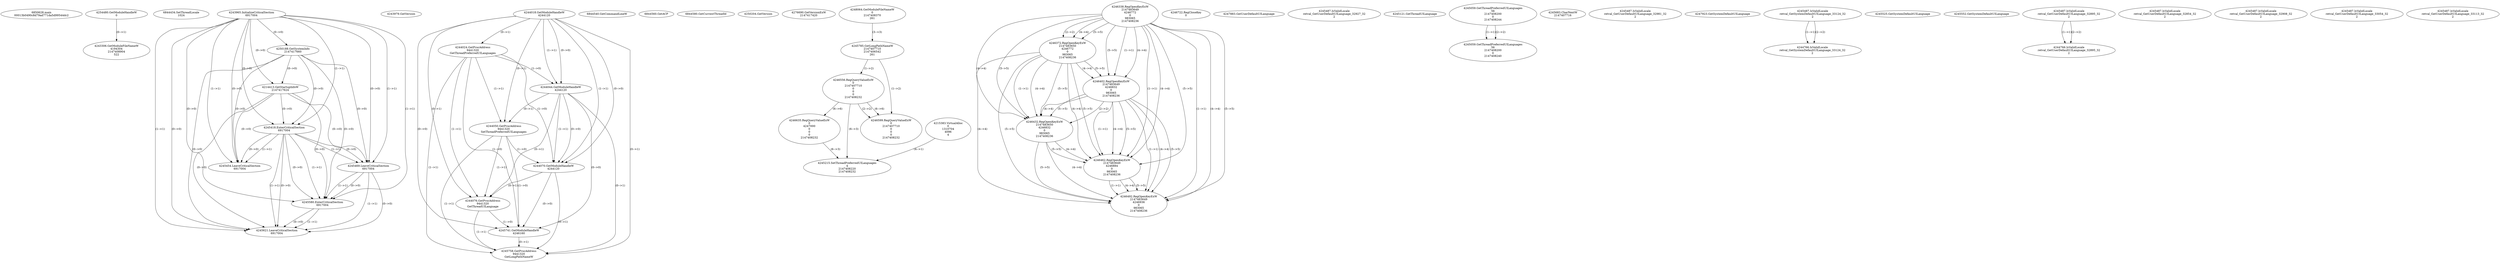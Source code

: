// Global SCDG with merge call
digraph {
	0 [label="6850628.main
00013b0490c8d79ad771da5d99544dc2"]
	1 [label="4254480.GetModuleHandleW
0"]
	2 [label="6844434.SetThreadLocale
1024"]
	3 [label="4243965.InitializeCriticalSection
6917004"]
	4 [label="4243979.GetVersion
"]
	5 [label="4244018.GetModuleHandleW
4244120"]
	6 [label="4244024.GetProcAddress
9441320
GetThreadPreferredUILanguages"]
	5 -> 6 [label="(0-->1)"]
	7 [label="4244044.GetModuleHandleW
4244120"]
	5 -> 7 [label="(1-->1)"]
	5 -> 7 [label="(0-->0)"]
	6 -> 7 [label="(1-->0)"]
	8 [label="4244050.GetProcAddress
9441320
SetThreadPreferredUILanguages"]
	5 -> 8 [label="(0-->1)"]
	6 -> 8 [label="(1-->1)"]
	7 -> 8 [label="(0-->1)"]
	9 [label="4244070.GetModuleHandleW
4244120"]
	5 -> 9 [label="(1-->1)"]
	7 -> 9 [label="(1-->1)"]
	5 -> 9 [label="(0-->0)"]
	6 -> 9 [label="(1-->0)"]
	7 -> 9 [label="(0-->0)"]
	8 -> 9 [label="(1-->0)"]
	10 [label="4244076.GetProcAddress
9441320
GetThreadUILanguage"]
	5 -> 10 [label="(0-->1)"]
	6 -> 10 [label="(1-->1)"]
	7 -> 10 [label="(0-->1)"]
	8 -> 10 [label="(1-->1)"]
	9 -> 10 [label="(0-->1)"]
	11 [label="4250188.GetSystemInfo
2147417660"]
	3 -> 11 [label="(0-->0)"]
	12 [label="6844540.GetCommandLineW
"]
	13 [label="4214413.GetStartupInfoW
2147417624"]
	3 -> 13 [label="(0-->0)"]
	11 -> 13 [label="(0-->0)"]
	14 [label="6844560.GetACP
"]
	15 [label="6844580.GetCurrentThreadId
"]
	16 [label="4250204.GetVersion
"]
	17 [label="4276690.GetVersionExW
2147417420"]
	18 [label="4243306.GetModuleFileNameW
4194304
2147408904
522"]
	1 -> 18 [label="(0-->1)"]
	19 [label="4248064.GetModuleFileNameW
0
2147408370
261"]
	20 [label="4215383.VirtualAlloc
0
1310704
4096
4"]
	21 [label="4246338.RegOpenKeyExW
2147483649
4246772
0
983065
2147408236"]
	22 [label="4246372.RegOpenKeyExW
2147483650
4246772
0
983065
2147408236"]
	21 -> 22 [label="(2-->2)"]
	21 -> 22 [label="(4-->4)"]
	21 -> 22 [label="(5-->5)"]
	23 [label="4246402.RegOpenKeyExW
2147483649
4246832
0
983065
2147408236"]
	21 -> 23 [label="(1-->1)"]
	21 -> 23 [label="(4-->4)"]
	22 -> 23 [label="(4-->4)"]
	21 -> 23 [label="(5-->5)"]
	22 -> 23 [label="(5-->5)"]
	24 [label="4245741.GetModuleHandleW
4246160"]
	5 -> 24 [label="(0-->0)"]
	6 -> 24 [label="(1-->0)"]
	7 -> 24 [label="(0-->0)"]
	8 -> 24 [label="(1-->0)"]
	9 -> 24 [label="(0-->0)"]
	10 -> 24 [label="(1-->0)"]
	25 [label="4245758.GetProcAddress
9441320
GetLongPathNameW"]
	5 -> 25 [label="(0-->1)"]
	6 -> 25 [label="(1-->1)"]
	7 -> 25 [label="(0-->1)"]
	8 -> 25 [label="(1-->1)"]
	9 -> 25 [label="(0-->1)"]
	10 -> 25 [label="(1-->1)"]
	24 -> 25 [label="(0-->1)"]
	26 [label="4245785.GetLongPathNameW
2147407710
2147406542
261"]
	19 -> 26 [label="(3-->3)"]
	27 [label="4246556.RegQueryValueExW
0
2147407710
0
0
0
2147408232"]
	26 -> 27 [label="(1-->2)"]
	28 [label="4246635.RegQueryValueExW
0
4247000
0
0
0
2147408232"]
	27 -> 28 [label="(6-->6)"]
	29 [label="4246722.RegCloseKey
0"]
	30 [label="4247883.GetUserDefaultUILanguage
"]
	31 [label="4245418.EnterCriticalSection
6917004"]
	3 -> 31 [label="(1-->1)"]
	3 -> 31 [label="(0-->0)"]
	11 -> 31 [label="(0-->0)"]
	13 -> 31 [label="(0-->0)"]
	32 [label="4245469.LeaveCriticalSection
6917004"]
	3 -> 32 [label="(1-->1)"]
	31 -> 32 [label="(1-->1)"]
	3 -> 32 [label="(0-->0)"]
	11 -> 32 [label="(0-->0)"]
	13 -> 32 [label="(0-->0)"]
	31 -> 32 [label="(0-->0)"]
	33 [label="4245487.IsValidLocale
retval_GetUserDefaultUILanguage_32927_32
2"]
	34 [label="4245121.GetThreadUILanguage
"]
	35 [label="4245059.GetThreadPreferredUILanguages
56
2147408200
0
2147408244"]
	36 [label="4245215.SetThreadPreferredUILanguages
4
2147408220
2147408232"]
	20 -> 36 [label="(4-->1)"]
	27 -> 36 [label="(6-->3)"]
	28 -> 36 [label="(6-->3)"]
	37 [label="4245059.GetThreadPreferredUILanguages
56
2147408200
0
2147408240"]
	35 -> 37 [label="(1-->1)"]
	35 -> 37 [label="(2-->2)"]
	38 [label="4246432.RegOpenKeyExW
2147483650
4246832
0
983065
2147408236"]
	22 -> 38 [label="(1-->1)"]
	23 -> 38 [label="(2-->2)"]
	21 -> 38 [label="(4-->4)"]
	22 -> 38 [label="(4-->4)"]
	23 -> 38 [label="(4-->4)"]
	21 -> 38 [label="(5-->5)"]
	22 -> 38 [label="(5-->5)"]
	23 -> 38 [label="(5-->5)"]
	39 [label="4245683.CharNextW
2147407716"]
	40 [label="4246599.RegQueryValueExW
0
2147407710
0
0
0
2147408232"]
	26 -> 40 [label="(1-->2)"]
	27 -> 40 [label="(2-->2)"]
	27 -> 40 [label="(6-->6)"]
	41 [label="4246462.RegOpenKeyExW
2147483649
4246884
0
983065
2147408236"]
	21 -> 41 [label="(1-->1)"]
	23 -> 41 [label="(1-->1)"]
	21 -> 41 [label="(4-->4)"]
	22 -> 41 [label="(4-->4)"]
	23 -> 41 [label="(4-->4)"]
	38 -> 41 [label="(4-->4)"]
	21 -> 41 [label="(5-->5)"]
	22 -> 41 [label="(5-->5)"]
	23 -> 41 [label="(5-->5)"]
	38 -> 41 [label="(5-->5)"]
	42 [label="4245487.IsValidLocale
retval_GetUserDefaultUILanguage_32981_32
2"]
	43 [label="4245580.EnterCriticalSection
6917004"]
	3 -> 43 [label="(1-->1)"]
	31 -> 43 [label="(1-->1)"]
	32 -> 43 [label="(1-->1)"]
	3 -> 43 [label="(0-->0)"]
	11 -> 43 [label="(0-->0)"]
	13 -> 43 [label="(0-->0)"]
	31 -> 43 [label="(0-->0)"]
	32 -> 43 [label="(0-->0)"]
	44 [label="4245621.LeaveCriticalSection
6917004"]
	3 -> 44 [label="(1-->1)"]
	31 -> 44 [label="(1-->1)"]
	32 -> 44 [label="(1-->1)"]
	43 -> 44 [label="(1-->1)"]
	3 -> 44 [label="(0-->0)"]
	11 -> 44 [label="(0-->0)"]
	13 -> 44 [label="(0-->0)"]
	31 -> 44 [label="(0-->0)"]
	32 -> 44 [label="(0-->0)"]
	43 -> 44 [label="(0-->0)"]
	45 [label="4246492.RegOpenKeyExW
2147483649
4246936
0
983065
2147408236"]
	21 -> 45 [label="(1-->1)"]
	23 -> 45 [label="(1-->1)"]
	41 -> 45 [label="(1-->1)"]
	21 -> 45 [label="(4-->4)"]
	22 -> 45 [label="(4-->4)"]
	23 -> 45 [label="(4-->4)"]
	38 -> 45 [label="(4-->4)"]
	41 -> 45 [label="(4-->4)"]
	21 -> 45 [label="(5-->5)"]
	22 -> 45 [label="(5-->5)"]
	23 -> 45 [label="(5-->5)"]
	38 -> 45 [label="(5-->5)"]
	41 -> 45 [label="(5-->5)"]
	46 [label="4245454.LeaveCriticalSection
6917004"]
	3 -> 46 [label="(1-->1)"]
	31 -> 46 [label="(1-->1)"]
	3 -> 46 [label="(0-->0)"]
	11 -> 46 [label="(0-->0)"]
	13 -> 46 [label="(0-->0)"]
	31 -> 46 [label="(0-->0)"]
	47 [label="4247923.GetSystemDefaultUILanguage
"]
	48 [label="4245487.IsValidLocale
retval_GetSystemDefaultUILanguage_33124_32
2"]
	49 [label="4244766.IsValidLocale
retval_GetSystemDefaultUILanguage_33124_32
2"]
	48 -> 49 [label="(1-->1)"]
	48 -> 49 [label="(2-->2)"]
	50 [label="4245525.GetSystemDefaultUILanguage
"]
	51 [label="4245552.GetSystemDefaultUILanguage
"]
	52 [label="4245487.IsValidLocale
retval_GetUserDefaultUILanguage_32895_32
2"]
	53 [label="4244766.IsValidLocale
retval_GetUserDefaultUILanguage_32895_32
2"]
	52 -> 53 [label="(1-->1)"]
	52 -> 53 [label="(2-->2)"]
	54 [label="4245487.IsValidLocale
retval_GetUserDefaultUILanguage_32854_32
2"]
	55 [label="4245487.IsValidLocale
retval_GetUserDefaultUILanguage_32908_32
2"]
	56 [label="4245487.IsValidLocale
retval_GetUserDefaultUILanguage_33054_32
2"]
	57 [label="4245487.IsValidLocale
retval_GetUserDefaultUILanguage_33113_32
2"]
}
